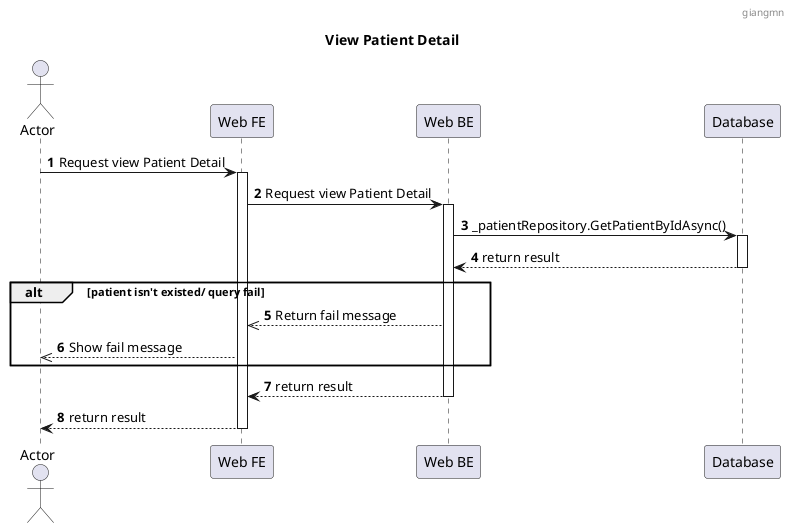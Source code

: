 @startuml
header : giangmn
title: View Patient Detail
autonumber

actor "Actor" as a
participant "Web FE" as fe
participant "Web BE" as be
participant "Database" as db

a->fe: Request view Patient Detail
fe++
fe -> be: Request view Patient Detail
be++
be -> db: _patientRepository.GetPatientByIdAsync()
db++
db --> be: return result
db--
alt patient isn't existed/ query fail
be -->> fe: Return fail message
fe -->> a: Show fail message
end
be--> fe: return result
be--
fe--> a: return result
fe--
@enduml